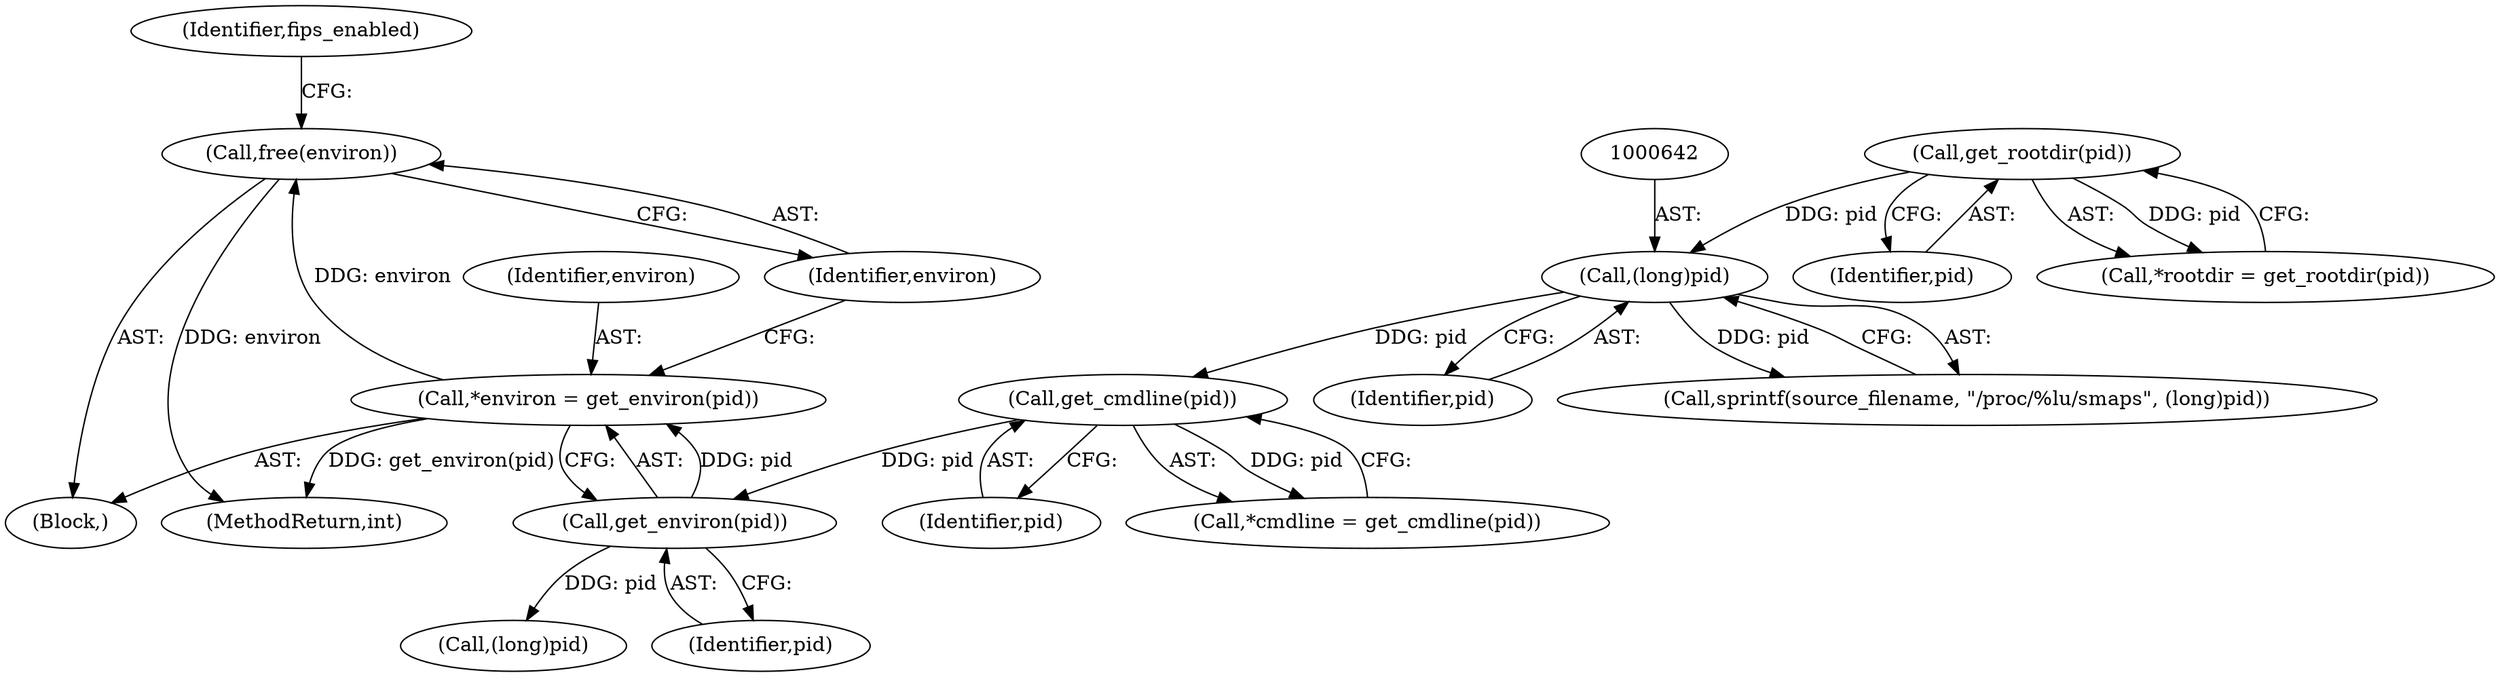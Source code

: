 digraph "0_abrt_4f2c1ddd3e3b81d2d5146b883115371f1cada9f9@API" {
"1000824" [label="(Call,free(environ))"];
"1000820" [label="(Call,*environ = get_environ(pid))"];
"1000822" [label="(Call,get_environ(pid))"];
"1000815" [label="(Call,get_cmdline(pid))"];
"1000641" [label="(Call,(long)pid)"];
"1000628" [label="(Call,get_rootdir(pid))"];
"1000641" [label="(Call,(long)pid)"];
"1000966" [label="(Call,(long)pid)"];
"1000816" [label="(Identifier,pid)"];
"1000820" [label="(Call,*environ = get_environ(pid))"];
"1001171" [label="(MethodReturn,int)"];
"1000825" [label="(Identifier,environ)"];
"1000828" [label="(Identifier,fips_enabled)"];
"1000824" [label="(Call,free(environ))"];
"1000638" [label="(Call,sprintf(source_filename, \"/proc/%lu/smaps\", (long)pid))"];
"1000629" [label="(Identifier,pid)"];
"1000821" [label="(Identifier,environ)"];
"1000643" [label="(Identifier,pid)"];
"1000628" [label="(Call,get_rootdir(pid))"];
"1000626" [label="(Call,*rootdir = get_rootdir(pid))"];
"1000823" [label="(Identifier,pid)"];
"1000815" [label="(Call,get_cmdline(pid))"];
"1000813" [label="(Call,*cmdline = get_cmdline(pid))"];
"1000624" [label="(Block,)"];
"1000822" [label="(Call,get_environ(pid))"];
"1000824" -> "1000624"  [label="AST: "];
"1000824" -> "1000825"  [label="CFG: "];
"1000825" -> "1000824"  [label="AST: "];
"1000828" -> "1000824"  [label="CFG: "];
"1000824" -> "1001171"  [label="DDG: environ"];
"1000820" -> "1000824"  [label="DDG: environ"];
"1000820" -> "1000624"  [label="AST: "];
"1000820" -> "1000822"  [label="CFG: "];
"1000821" -> "1000820"  [label="AST: "];
"1000822" -> "1000820"  [label="AST: "];
"1000825" -> "1000820"  [label="CFG: "];
"1000820" -> "1001171"  [label="DDG: get_environ(pid)"];
"1000822" -> "1000820"  [label="DDG: pid"];
"1000822" -> "1000823"  [label="CFG: "];
"1000823" -> "1000822"  [label="AST: "];
"1000815" -> "1000822"  [label="DDG: pid"];
"1000822" -> "1000966"  [label="DDG: pid"];
"1000815" -> "1000813"  [label="AST: "];
"1000815" -> "1000816"  [label="CFG: "];
"1000816" -> "1000815"  [label="AST: "];
"1000813" -> "1000815"  [label="CFG: "];
"1000815" -> "1000813"  [label="DDG: pid"];
"1000641" -> "1000815"  [label="DDG: pid"];
"1000641" -> "1000638"  [label="AST: "];
"1000641" -> "1000643"  [label="CFG: "];
"1000642" -> "1000641"  [label="AST: "];
"1000643" -> "1000641"  [label="AST: "];
"1000638" -> "1000641"  [label="CFG: "];
"1000641" -> "1000638"  [label="DDG: pid"];
"1000628" -> "1000641"  [label="DDG: pid"];
"1000628" -> "1000626"  [label="AST: "];
"1000628" -> "1000629"  [label="CFG: "];
"1000629" -> "1000628"  [label="AST: "];
"1000626" -> "1000628"  [label="CFG: "];
"1000628" -> "1000626"  [label="DDG: pid"];
}

